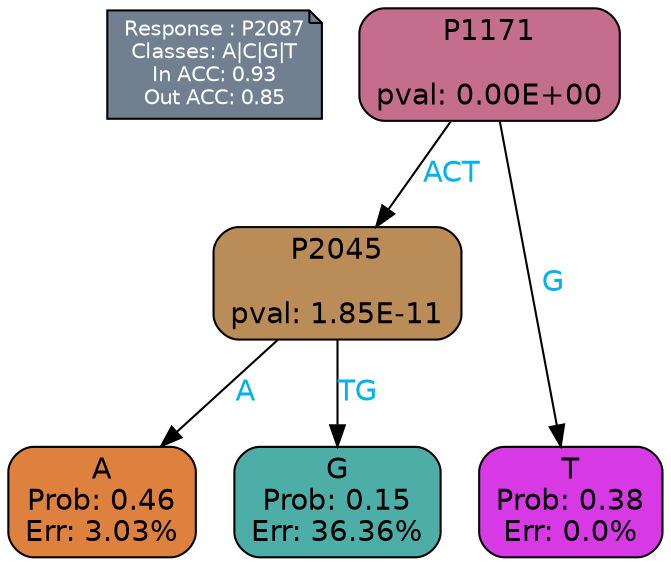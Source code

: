 digraph Tree {
node [shape=box, style="filled, rounded", color="black", fontname=helvetica] ;
graph [ranksep=equally, splines=polylines, bgcolor=transparent, dpi=600] ;
edge [fontname=helvetica] ;
LEGEND [label="Response : P2087
Classes: A|C|G|T
In ACC: 0.93
Out ACC: 0.85
",shape=note,align=left,style=filled,fillcolor="slategray",fontcolor="white",fontsize=10];1 [label="P1171

pval: 0.00E+00", fillcolor="#c56d8d"] ;
2 [label="P2045

pval: 1.85E-11", fillcolor="#ba8c58"] ;
3 [label="A
Prob: 0.46
Err: 3.03%", fillcolor="#df813e"] ;
4 [label="G
Prob: 0.15
Err: 36.36%", fillcolor="#4caea6"] ;
5 [label="T
Prob: 0.38
Err: 0.0%", fillcolor="#d739e5"] ;
1 -> 2 [label="ACT",fontcolor=deepskyblue2] ;
1 -> 5 [label="G",fontcolor=deepskyblue2] ;
2 -> 3 [label="A",fontcolor=deepskyblue2] ;
2 -> 4 [label="TG",fontcolor=deepskyblue2] ;
{rank = same; 3;4;5;}{rank = same; LEGEND;1;}}